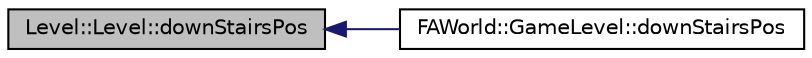 digraph G
{
  edge [fontname="Helvetica",fontsize="10",labelfontname="Helvetica",labelfontsize="10"];
  node [fontname="Helvetica",fontsize="10",shape=record];
  rankdir="LR";
  Node1 [label="Level::Level::downStairsPos",height=0.2,width=0.4,color="black", fillcolor="grey75", style="filled" fontcolor="black"];
  Node1 -> Node2 [dir="back",color="midnightblue",fontsize="10",style="solid",fontname="Helvetica"];
  Node2 [label="FAWorld::GameLevel::downStairsPos",height=0.2,width=0.4,color="black", fillcolor="white", style="filled",URL="$class_f_a_world_1_1_game_level.html#a3b3b248f2460bab086924f9de587d9e2"];
}
